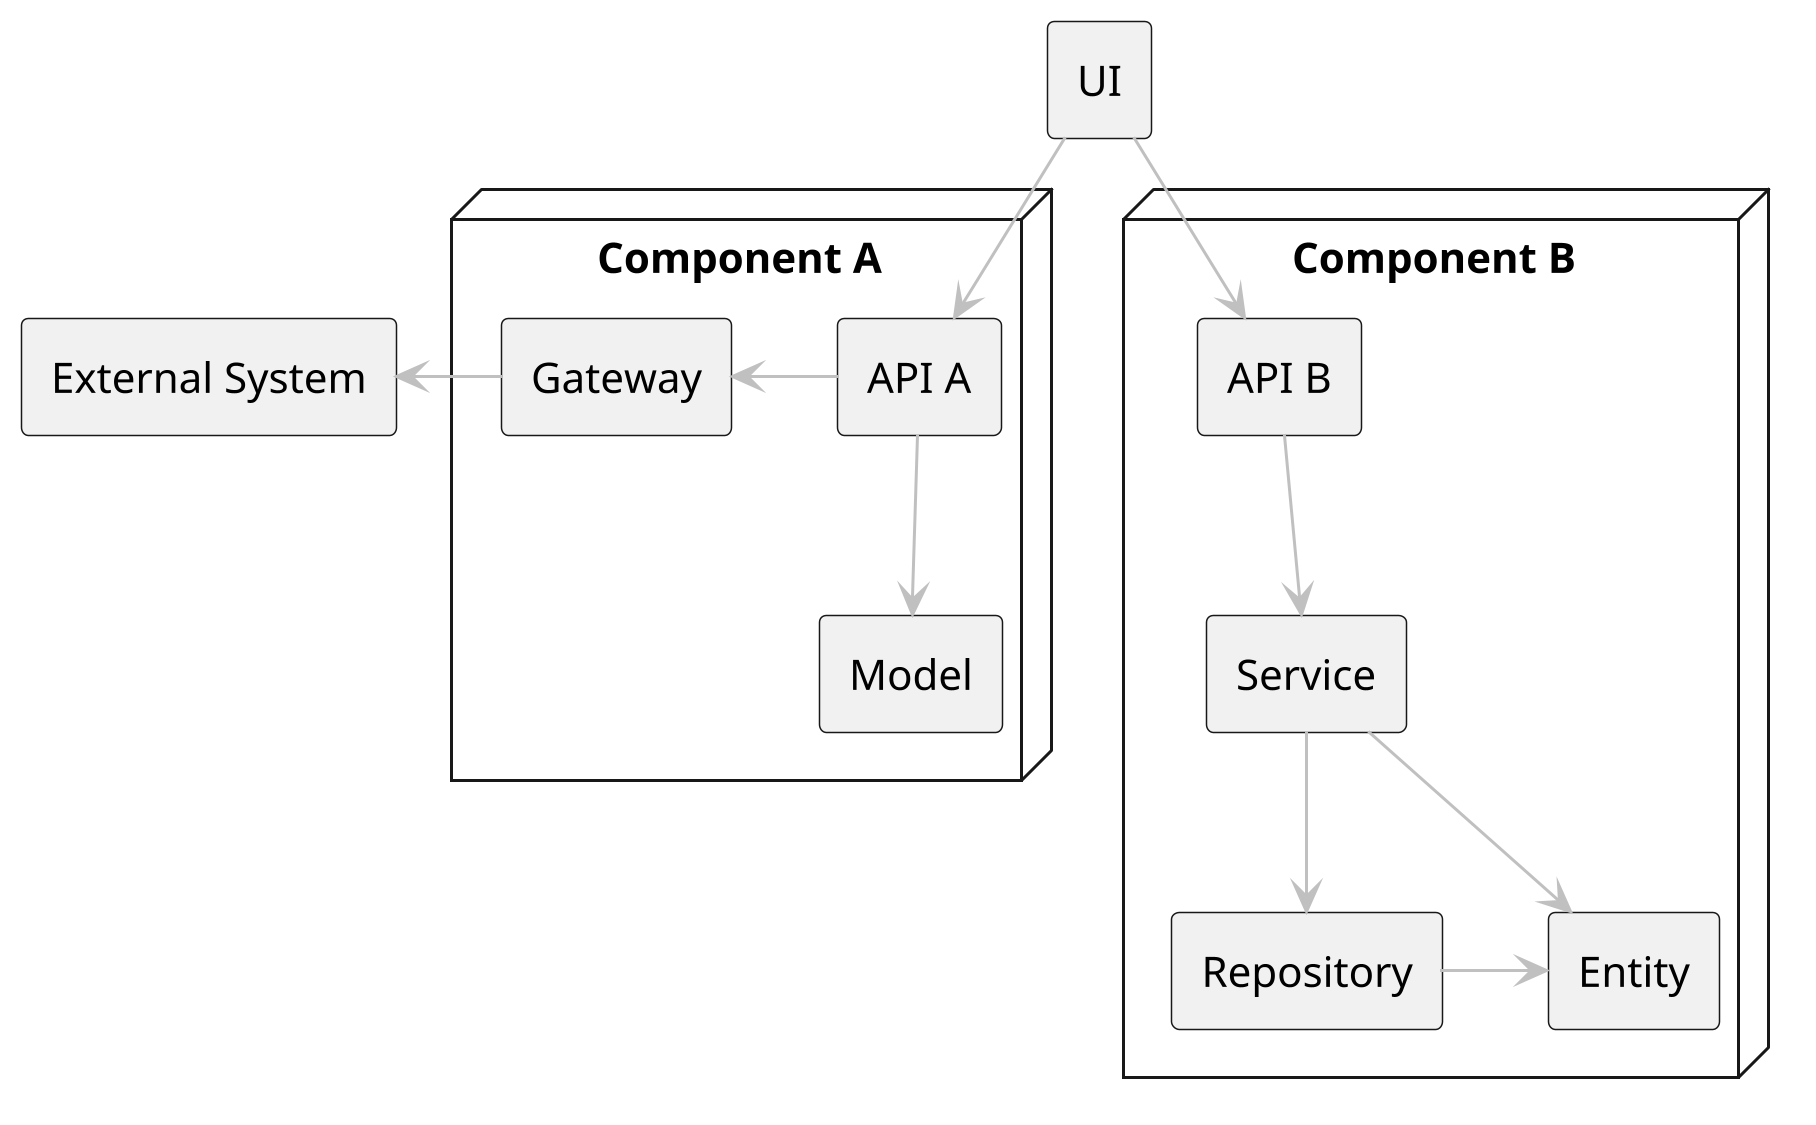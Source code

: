 @startuml
top to bottom direction
skinparam backgroundcolor transparent

scale 3

rectangle UI

skinparam node {
  backgroundColor white
}

node "Component A" {
    skinparam backgroundColor white
    rectangle "API A"
    rectangle Model
    rectangle Gateway
}
rectangle "External System"

node "Component B" {
    skinparam backgroundColor white
    rectangle "API B"
    rectangle Service
    rectangle Entity
    rectangle Repository
}

UI -[#silver]-> "API A"
"API A" -[#silver]-> Model
"API A" -[#silver]l-> Gateway
Gateway -[#silver]l-> "External System"

UI -[#silver]-> "API B"
"API B" -[#silver]-> Service
Service -[#silver]-> Repository
Service -[#silver]> Entity
Repository -[#silver]> Entity


@enduml